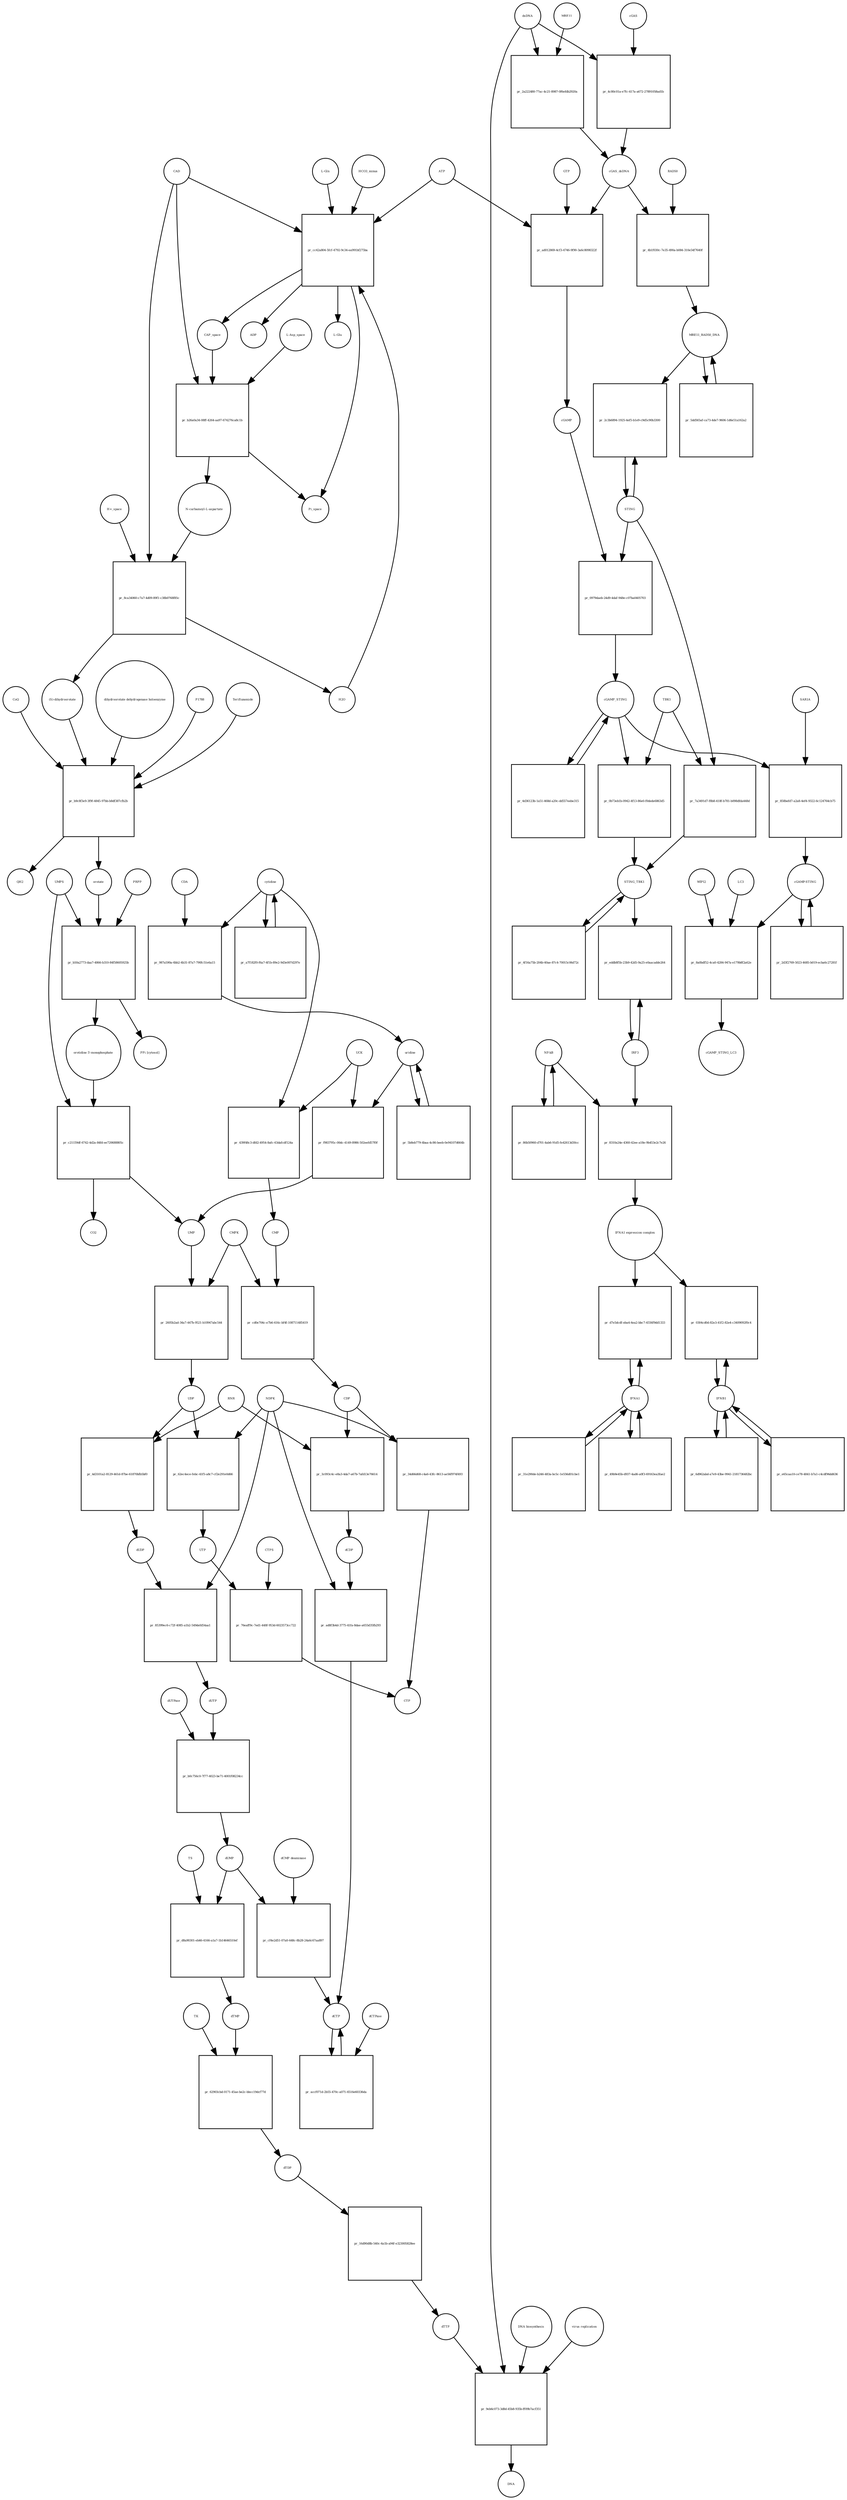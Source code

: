 strict digraph  {
"L-Gln" [annotation="", bipartite=0, cls="simple chemical", fontsize=4, label="L-Gln", shape=circle];
"pr_cc42a804-5fcf-4792-9c34-ea991bf275ba" [annotation="", bipartite=1, cls=process, fontsize=4, label="pr_cc42a804-5fcf-4792-9c34-ea991bf275ba", shape=square];
CAP_space [annotation="", bipartite=0, cls="simple chemical", fontsize=4, label=CAP_space, shape=circle];
CAD [annotation="", bipartite=0, cls=macromolecule, fontsize=4, label=CAD, shape=circle];
HCO3_minus [annotation="", bipartite=0, cls="simple chemical", fontsize=4, label=HCO3_minus, shape=circle];
H2O [annotation="", bipartite=0, cls="simple chemical", fontsize=4, label=H2O, shape=circle];
ATP [annotation="", bipartite=0, cls="simple chemical", fontsize=4, label=ATP, shape=circle];
"L-Glu" [annotation="", bipartite=0, cls="simple chemical", fontsize=4, label="L-Glu", shape=circle];
ADP [annotation="", bipartite=0, cls="simple chemical", fontsize=4, label=ADP, shape=circle];
Pi_space [annotation="", bipartite=0, cls="simple chemical", fontsize=4, label=Pi_space, shape=circle];
cytidine [annotation="", bipartite=0, cls="simple chemical", fontsize=4, label=cytidine, shape=circle];
"pr_987a590a-6bb2-4b31-87a7-790fc51e6a15" [annotation="", bipartite=1, cls=process, fontsize=4, label="pr_987a590a-6bb2-4b31-87a7-790fc51e6a15", shape=square];
uridine [annotation="", bipartite=0, cls="simple chemical", fontsize=4, label=uridine, shape=circle];
CDA [annotation="", bipartite=0, cls=macromolecule, fontsize=4, label=CDA, shape=circle];
"pr_f983795c-00dc-4149-8986-502eefd57f0f" [annotation="", bipartite=1, cls=process, fontsize=4, label="pr_f983795c-00dc-4149-8986-502eefd57f0f", shape=square];
UMP [annotation="", bipartite=0, cls="simple chemical", fontsize=4, label=UMP, shape=circle];
UCK [annotation="", bipartite=0, cls=macromolecule, fontsize=4, label=UCK, shape=circle];
"pr_439f48c3-dfd2-4954-8afc-63dafcdf124a" [annotation="", bipartite=1, cls=process, fontsize=4, label="pr_439f48c3-dfd2-4954-8afc-63dafcdf124a", shape=square];
CMP [annotation="", bipartite=0, cls="simple chemical", fontsize=4, label=CMP, shape=circle];
"pr_5b8eb779-4baa-4c86-beeb-0e94107d664b" [annotation="", bipartite=1, cls=process, fontsize=4, label="pr_5b8eb779-4baa-4c86-beeb-0e94107d664b", shape=square];
"pr_a7f182f0-f6a7-4f1b-89e2-9d3e007d297e" [annotation="", bipartite=1, cls=process, fontsize=4, label="pr_a7f182f0-f6a7-4f1b-89e2-9d3e007d297e", shape=square];
"pr_2605b2ad-34a7-447b-9521-b10947abc544" [annotation="", bipartite=1, cls=process, fontsize=4, label="pr_2605b2ad-34a7-447b-9521-b10947abc544", shape=square];
UDP [annotation="", bipartite=0, cls="simple chemical", fontsize=4, label=UDP, shape=circle];
CMPK [annotation="", bipartite=0, cls=macromolecule, fontsize=4, label=CMPK, shape=circle];
"pr_cd0e704c-e7b6-416c-bf4f-108711485419" [annotation="", bipartite=1, cls=process, fontsize=4, label="pr_cd0e704c-e7b6-416c-bf4f-108711485419", shape=square];
CDP [annotation="", bipartite=0, cls="simple chemical", fontsize=4, label=CDP, shape=circle];
"pr_62ec4ece-febc-41f5-a8c7-cf2e291e0d66" [annotation="", bipartite=1, cls=process, fontsize=4, label="pr_62ec4ece-febc-41f5-a8c7-cf2e291e0d66", shape=square];
UTP [annotation="", bipartite=0, cls="simple chemical", fontsize=4, label=UTP, shape=circle];
NDPK [annotation="", bipartite=0, cls=macromolecule, fontsize=4, label=NDPK, shape=circle];
"pr_34d66d68-c4a6-43fc-8613-ae56f974f493" [annotation="", bipartite=1, cls=process, fontsize=4, label="pr_34d66d68-c4a6-43fc-8613-ae56f974f493", shape=square];
CTP [annotation="", bipartite=0, cls="simple chemical", fontsize=4, label=CTP, shape=circle];
"pr_76eaff9c-7ed1-448f-953d-6023573cc722" [annotation="", bipartite=1, cls=process, fontsize=4, label="pr_76eaff9c-7ed1-448f-953d-6023573cc722", shape=square];
CTPS [annotation="", bipartite=0, cls=macromolecule, fontsize=4, label=CTPS, shape=circle];
"pr_4d3101a2-8129-461d-87be-61870bfb5bf0" [annotation="", bipartite=1, cls=process, fontsize=4, label="pr_4d3101a2-8129-461d-87be-61870bfb5bf0", shape=square];
dUDP [annotation="", bipartite=0, cls="simple chemical", fontsize=4, label=dUDP, shape=circle];
RNR [annotation="", bipartite=0, cls=macromolecule, fontsize=4, label=RNR, shape=circle];
"pr_85399ec6-c72f-4085-a1b2-549defd54aa1" [annotation="", bipartite=1, cls=process, fontsize=4, label="pr_85399ec6-c72f-4085-a1b2-549defd54aa1", shape=square];
dUTP [annotation="", bipartite=0, cls="simple chemical", fontsize=4, label=dUTP, shape=circle];
dCDP [annotation="", bipartite=0, cls="simple chemical", fontsize=4, label=dCDP, shape=circle];
"pr_ad8f3b4d-3775-41fa-8dae-a655d35fb293" [annotation="", bipartite=1, cls=process, fontsize=4, label="pr_ad8f3b4d-3775-41fa-8dae-a655d35fb293", shape=square];
dCTP [annotation="", bipartite=0, cls="simple chemical", fontsize=4, label=dCTP, shape=circle];
"pr_3c093c4c-e8a3-4da7-a67b-7afd13e76614" [annotation="", bipartite=1, cls=process, fontsize=4, label="pr_3c093c4c-e8a3-4da7-a67b-7afd13e76614", shape=square];
"pr_b0c756c0-7f77-4023-be71-4001f08234cc" [annotation="", bipartite=1, cls=process, fontsize=4, label="pr_b0c756c0-7f77-4023-be71-4001f08234cc", shape=square];
dUMP [annotation="", bipartite=0, cls="simple chemical", fontsize=4, label=dUMP, shape=circle];
dUTPase [annotation="", bipartite=0, cls=macromolecule, fontsize=4, label=dUTPase, shape=circle];
"pr_accf071d-2b55-470c-a071-6516e60336da" [annotation="", bipartite=1, cls=process, fontsize=4, label="pr_accf071d-2b55-470c-a071-6516e60336da", shape=square];
dCTPase [annotation="", bipartite=0, cls=macromolecule, fontsize=4, label=dCTPase, shape=circle];
"pr_cf4e2d51-07a0-448c-8b28-24a6c67aa897" [annotation="", bipartite=1, cls=process, fontsize=4, label="pr_cf4e2d51-07a0-448c-8b28-24a6c67aa897", shape=square];
"dCMP deaminase" [annotation="", bipartite=0, cls=macromolecule, fontsize=4, label="dCMP deaminase", shape=circle];
"pr_d8a90301-eb46-4166-a1a7-1b14646510ef" [annotation="", bipartite=1, cls=process, fontsize=4, label="pr_d8a90301-eb46-4166-a1a7-1b14646510ef", shape=square];
dTMP [annotation="", bipartite=0, cls="simple chemical", fontsize=4, label=dTMP, shape=circle];
TS [annotation="", bipartite=0, cls=macromolecule, fontsize=4, label=TS, shape=circle];
"pr_62903cbd-0171-45ae-be2c-bbcc19dcf77d" [annotation="", bipartite=1, cls=process, fontsize=4, label="pr_62903cbd-0171-45ae-be2c-bbcc19dcf77d", shape=square];
dTDP [annotation="", bipartite=0, cls="simple chemical", fontsize=4, label=dTDP, shape=circle];
TK [annotation="", bipartite=0, cls=macromolecule, fontsize=4, label=TK, shape=circle];
"pr_16d90d8b-540c-4a1b-a94f-e323005828ee" [annotation="", bipartite=1, cls=process, fontsize=4, label="pr_16d90d8b-540c-4a1b-a94f-e323005828ee", shape=square];
dTTP [annotation="", bipartite=0, cls="simple chemical", fontsize=4, label=dTTP, shape=circle];
dsDNA [annotation="", bipartite=0, cls="simple chemical", fontsize=4, label=dsDNA, shape=circle];
"pr_4c80c01a-e7fc-417a-a672-27891058ad1b" [annotation="", bipartite=1, cls=process, fontsize=4, label="pr_4c80c01a-e7fc-417a-a672-27891058ad1b", shape=square];
cGAS [annotation="", bipartite=0, cls=macromolecule, fontsize=4, label=cGAS, shape=circle];
cGAS_dsDNA [annotation="", bipartite=0, cls=complex, fontsize=4, label=cGAS_dsDNA, shape=circle];
"pr_ad012869-4cf3-4746-9f90-3a6c8098322f" [annotation="", bipartite=1, cls=process, fontsize=4, label="pr_ad012869-4cf3-4746-9f90-3a6c8098322f", shape=square];
GTP [annotation="", bipartite=0, cls="simple chemical", fontsize=4, label=GTP, shape=circle];
cGAMP [annotation="", bipartite=0, cls="simple chemical", fontsize=4, label=cGAMP, shape=circle];
"pr_0979daeb-24d9-4daf-948e-c07ba0405703" [annotation="", bipartite=1, cls=process, fontsize=4, label="pr_0979daeb-24d9-4daf-948e-c07ba0405703", shape=square];
STING [annotation="", bipartite=0, cls="macromolecule multimer", fontsize=4, label=STING, shape=circle];
cGAMP_STING [annotation="", bipartite=0, cls=complex, fontsize=4, label=cGAMP_STING, shape=circle];
TBK1 [annotation="", bipartite=0, cls=macromolecule, fontsize=4, label=TBK1, shape=circle];
"pr_0b73eb1b-0942-4f13-86e0-f0dede6863d5" [annotation="", bipartite=1, cls=process, fontsize=4, label="pr_0b73eb1b-0942-4f13-86e0-f0dede6863d5", shape=square];
STING_TBK1 [annotation="", bipartite=0, cls=complex, fontsize=4, label=STING_TBK1, shape=circle];
"pr_4d36123b-1a51-468d-a20c-dd557eebe315" [annotation="", bipartite=1, cls=process, fontsize=4, label="pr_4d36123b-1a51-468d-a20c-dd557eebe315", shape=square];
"pr_4f16a75b-204b-40ae-87c4-70015c06d72c" [annotation="", bipartite=1, cls=process, fontsize=4, label="pr_4f16a75b-204b-40ae-87c4-70015c06d72c", shape=square];
"NF-kB" [annotation="", bipartite=0, cls=complex, fontsize=4, label="NF-kB", shape=circle];
"pr_86b50960-d701-4ab6-91d5-fe42613d30cc" [annotation="", bipartite=1, cls=process, fontsize=4, label="pr_86b50960-d701-4ab6-91d5-fe42613d30cc", shape=square];
IFNA1 [annotation="", bipartite=0, cls="nucleic acid feature", fontsize=4, label=IFNA1, shape=circle];
"pr_49b9e45b-d937-4ad6-a0f3-69163ea3fae2" [annotation="", bipartite=1, cls=process, fontsize=4, label="pr_49b9e45b-d937-4ad6-a0f3-69163ea3fae2", shape=square];
IFNB1 [annotation="", bipartite=0, cls="nucleic acid feature", fontsize=4, label=IFNB1, shape=circle];
"pr_e65caa10-ce78-4841-b7a1-c4cdf96dd636" [annotation="", bipartite=1, cls=process, fontsize=4, label="pr_e65caa10-ce78-4841-b7a1-c4cdf96dd636", shape=square];
"pr_31e290de-b246-483a-bc5c-1e556d01cbe1" [annotation="", bipartite=1, cls=process, fontsize=4, label="pr_31e290de-b246-483a-bc5c-1e556d01cbe1", shape=square];
"pr_6d962abd-a7e9-43be-9941-2181736482bc" [annotation="", bipartite=1, cls=process, fontsize=4, label="pr_6d962abd-a7e9-43be-9941-2181736482bc", shape=square];
"pr_0304cd0d-82e3-41f2-82e4-c3409092f0c4" [annotation="", bipartite=1, cls=process, fontsize=4, label="pr_0304cd0d-82e3-41f2-82e4-c3409092f0c4", shape=square];
"IFNA1 expression complex" [annotation="", bipartite=0, cls=complex, fontsize=4, label="IFNA1 expression complex", shape=circle];
"cGAMP-STING" [annotation="", bipartite=0, cls=complex, fontsize=4, label="cGAMP-STING", shape=circle];
"pr_2d3f2769-5023-4685-b019-ecba6c27281f" [annotation="", bipartite=1, cls=process, fontsize=4, label="pr_2d3f2769-5023-4685-b019-ecba6c27281f", shape=square];
"pr_2a222480-77ac-4c21-8987-0f6efdb2920a" [annotation="", bipartite=1, cls=process, fontsize=4, label="pr_2a222480-77ac-4c21-8987-0f6efdb2920a", shape=square];
MRE11 [annotation="", bipartite=0, cls="macromolecule multimer", fontsize=4, label=MRE11, shape=circle];
RAD50 [annotation="", bipartite=0, cls="macromolecule multimer", fontsize=4, label=RAD50, shape=circle];
"pr_4b1f030c-7e35-490a-b084-310e54f7640f" [annotation="", bipartite=1, cls=process, fontsize=4, label="pr_4b1f030c-7e35-490a-b084-310e54f7640f", shape=square];
MRE11_RAD50_DNA [annotation="", bipartite=0, cls=complex, fontsize=4, label=MRE11_RAD50_DNA, shape=circle];
IRF3 [annotation="", bipartite=0, cls="macromolecule multimer", fontsize=4, label=IRF3, shape=circle];
"pr_eddb8f5b-23b9-42d5-9a25-e0aacadde264" [annotation="", bipartite=1, cls=process, fontsize=4, label="pr_eddb8f5b-23b9-42d5-9a25-e0aacadde264", shape=square];
"pr_858befd7-a2a8-4ef4-9322-6c124764cb75" [annotation="", bipartite=1, cls=process, fontsize=4, label="pr_858befd7-a2a8-4ef4-9322-6c124764cb75", shape=square];
SAR1A [annotation="", bipartite=0, cls=macromolecule, fontsize=4, label=SAR1A, shape=circle];
"pr_8a0bdf52-4ca0-4284-947a-e179b8f2a62e" [annotation="", bipartite=1, cls=process, fontsize=4, label="pr_8a0bdf52-4ca0-4284-947a-e179b8f2a62e", shape=square];
LC3 [annotation="", bipartite=0, cls=macromolecule, fontsize=4, label=LC3, shape=circle];
cGAMP_STING_LC3 [annotation="", bipartite=0, cls=complex, fontsize=4, label=cGAMP_STING_LC3, shape=circle];
WIPI2 [annotation="", bipartite=0, cls=macromolecule, fontsize=4, label=WIPI2, shape=circle];
"pr_2c3b6894-1925-4ef5-b1e9-c9d5c90b3300" [annotation="", bipartite=1, cls=process, fontsize=4, label="pr_2c3b6894-1925-4ef5-b1e9-c9d5c90b3300", shape=square];
"pr_7a3491d7-f8b8-418f-b781-b098dfda448d" [annotation="", bipartite=1, cls=process, fontsize=4, label="pr_7a3491d7-f8b8-418f-b781-b098dfda448d", shape=square];
"pr_5dd565af-ca73-4de7-9606-1d6e51a162a2" [annotation="", bipartite=1, cls=process, fontsize=4, label="pr_5dd565af-ca73-4de7-9606-1d6e51a162a2", shape=square];
"pr_b26a0a34-08ff-4264-aa97-674276ca8c1b" [annotation="", bipartite=1, cls=process, fontsize=4, label="pr_b26a0a34-08ff-4264-aa97-674276ca8c1b", shape=square];
"N-carbamoyl-L-aspartate" [annotation="", bipartite=0, cls="simple chemical", fontsize=4, label="N-carbamoyl-L-aspartate", shape=circle];
"L-Asp_space" [annotation="", bipartite=0, cls="simple chemical", fontsize=4, label="L-Asp_space", shape=circle];
"pr_8ca34060-c7a7-4d09-89f1-c38b0768f85c" [annotation="", bipartite=1, cls=process, fontsize=4, label="pr_8ca34060-c7a7-4d09-89f1-c38b0768f85c", shape=square];
"(S)-dihydroorotate" [annotation="", bipartite=0, cls="simple chemical", fontsize=4, label="(S)-dihydroorotate", shape=circle];
"H+_space" [annotation="", bipartite=0, cls="simple chemical", fontsize=4, label="H+_space", shape=circle];
"pr_b9c8f3e9-3f9f-4845-97bb-b8df387cfb2b" [annotation="", bipartite=1, cls=process, fontsize=4, label="pr_b9c8f3e9-3f9f-4845-97bb-b8df387cfb2b", shape=square];
orotate [annotation="", bipartite=0, cls="simple chemical", fontsize=4, label=orotate, shape=circle];
"dihydroorotate dehydrogenase holoenzyme" [annotation="", bipartite=0, cls="simple chemical", fontsize=4, label="dihydroorotate dehydrogenase holoenzyme", shape=circle];
P1788 [annotation="", bipartite=0, cls="simple chemical", fontsize=4, label=P1788, shape=circle];
Teriflunomide [annotation="", bipartite=0, cls="simple chemical", fontsize=4, label=Teriflunomide, shape=circle];
CoQ [annotation="", bipartite=0, cls="simple chemical", fontsize=4, label=CoQ, shape=circle];
QH2 [annotation="", bipartite=0, cls="simple chemical", fontsize=4, label=QH2, shape=circle];
"pr_b50a2773-daa7-4866-b310-84f58605925b" [annotation="", bipartite=1, cls=process, fontsize=4, label="pr_b50a2773-daa7-4866-b310-84f58605925b", shape=square];
"orotidine 5'-monophosphate" [annotation="", bipartite=0, cls="simple chemical", fontsize=4, label="orotidine 5'-monophosphate", shape=circle];
UMPS [annotation="", bipartite=0, cls="macromolecule multimer", fontsize=4, label=UMPS, shape=circle];
PRPP [annotation="", bipartite=0, cls="simple chemical", fontsize=4, label=PRPP, shape=circle];
"PPi [cytosol]" [annotation="", bipartite=0, cls="simple chemical", fontsize=4, label="PPi [cytosol]", shape=circle];
"pr_c21159df-6742-4d2a-84fd-ee720688805c" [annotation="", bipartite=1, cls=process, fontsize=4, label="pr_c21159df-6742-4d2a-84fd-ee720688805c", shape=square];
CO2 [annotation="", bipartite=0, cls="simple chemical", fontsize=4, label=CO2, shape=circle];
"pr_9eb6c073-3d8d-45b8-935b-ff09b7acf351" [annotation="", bipartite=1, cls=process, fontsize=4, label="pr_9eb6c073-3d8d-45b8-935b-ff09b7acf351", shape=square];
DNA [annotation="", bipartite=0, cls="nucleic acid feature", fontsize=4, label=DNA, shape=circle];
"DNA biosynthesis" [annotation="urn_miriam_obo.go_GO%3A0071897", bipartite=0, cls=phenotype, fontsize=4, label="DNA biosynthesis", shape=circle];
"virus replication" [annotation="", bipartite=0, cls=phenotype, fontsize=4, label="virus replication", shape=circle];
"pr_d7e5dcdf-eba4-4ea2-bbc7-4556f9dd1333" [annotation="", bipartite=1, cls=process, fontsize=4, label="pr_d7e5dcdf-eba4-4ea2-bbc7-4556f9dd1333", shape=square];
"pr_8310a24e-4360-42ee-a18e-9b453e2c7e26" [annotation="", bipartite=1, cls=process, fontsize=4, label="pr_8310a24e-4360-42ee-a18e-9b453e2c7e26", shape=square];
"L-Gln" -> "pr_cc42a804-5fcf-4792-9c34-ea991bf275ba"  [annotation="", interaction_type=consumption];
"pr_cc42a804-5fcf-4792-9c34-ea991bf275ba" -> CAP_space  [annotation="", interaction_type=production];
"pr_cc42a804-5fcf-4792-9c34-ea991bf275ba" -> "L-Glu"  [annotation="", interaction_type=production];
"pr_cc42a804-5fcf-4792-9c34-ea991bf275ba" -> ADP  [annotation="", interaction_type=production];
"pr_cc42a804-5fcf-4792-9c34-ea991bf275ba" -> Pi_space  [annotation="", interaction_type=production];
CAP_space -> "pr_b26a0a34-08ff-4264-aa97-674276ca8c1b"  [annotation="", interaction_type=consumption];
CAD -> "pr_cc42a804-5fcf-4792-9c34-ea991bf275ba"  [annotation=urn_miriam_reactome_REACT_1698, interaction_type=catalysis];
CAD -> "pr_b26a0a34-08ff-4264-aa97-674276ca8c1b"  [annotation=urn_miriam_reactome_REACT_1698, interaction_type=catalysis];
CAD -> "pr_8ca34060-c7a7-4d09-89f1-c38b0768f85c"  [annotation=urn_miriam_reactome_REACT_1698, interaction_type=catalysis];
HCO3_minus -> "pr_cc42a804-5fcf-4792-9c34-ea991bf275ba"  [annotation="", interaction_type=consumption];
H2O -> "pr_cc42a804-5fcf-4792-9c34-ea991bf275ba"  [annotation="", interaction_type=consumption];
ATP -> "pr_cc42a804-5fcf-4792-9c34-ea991bf275ba"  [annotation="", interaction_type=consumption];
ATP -> "pr_ad012869-4cf3-4746-9f90-3a6c8098322f"  [annotation="", interaction_type=consumption];
cytidine -> "pr_987a590a-6bb2-4b31-87a7-790fc51e6a15"  [annotation="", interaction_type=consumption];
cytidine -> "pr_439f48c3-dfd2-4954-8afc-63dafcdf124a"  [annotation="", interaction_type=consumption];
cytidine -> "pr_a7f182f0-f6a7-4f1b-89e2-9d3e007d297e"  [annotation="", interaction_type=consumption];
"pr_987a590a-6bb2-4b31-87a7-790fc51e6a15" -> uridine  [annotation="", interaction_type=production];
uridine -> "pr_f983795c-00dc-4149-8986-502eefd57f0f"  [annotation="", interaction_type=consumption];
uridine -> "pr_5b8eb779-4baa-4c86-beeb-0e94107d664b"  [annotation="", interaction_type=consumption];
CDA -> "pr_987a590a-6bb2-4b31-87a7-790fc51e6a15"  [annotation="", interaction_type=catalysis];
"pr_f983795c-00dc-4149-8986-502eefd57f0f" -> UMP  [annotation="", interaction_type=production];
UMP -> "pr_2605b2ad-34a7-447b-9521-b10947abc544"  [annotation="", interaction_type=consumption];
UCK -> "pr_f983795c-00dc-4149-8986-502eefd57f0f"  [annotation="", interaction_type=catalysis];
UCK -> "pr_439f48c3-dfd2-4954-8afc-63dafcdf124a"  [annotation="", interaction_type=catalysis];
"pr_439f48c3-dfd2-4954-8afc-63dafcdf124a" -> CMP  [annotation="", interaction_type=production];
CMP -> "pr_cd0e704c-e7b6-416c-bf4f-108711485419"  [annotation="", interaction_type=consumption];
"pr_5b8eb779-4baa-4c86-beeb-0e94107d664b" -> uridine  [annotation="", interaction_type=production];
"pr_a7f182f0-f6a7-4f1b-89e2-9d3e007d297e" -> cytidine  [annotation="", interaction_type=production];
"pr_2605b2ad-34a7-447b-9521-b10947abc544" -> UDP  [annotation="", interaction_type=production];
UDP -> "pr_62ec4ece-febc-41f5-a8c7-cf2e291e0d66"  [annotation="", interaction_type=consumption];
UDP -> "pr_4d3101a2-8129-461d-87be-61870bfb5bf0"  [annotation="", interaction_type=consumption];
CMPK -> "pr_2605b2ad-34a7-447b-9521-b10947abc544"  [annotation="", interaction_type=catalysis];
CMPK -> "pr_cd0e704c-e7b6-416c-bf4f-108711485419"  [annotation="", interaction_type=catalysis];
"pr_cd0e704c-e7b6-416c-bf4f-108711485419" -> CDP  [annotation="", interaction_type=production];
CDP -> "pr_34d66d68-c4a6-43fc-8613-ae56f974f493"  [annotation="", interaction_type=consumption];
CDP -> "pr_3c093c4c-e8a3-4da7-a67b-7afd13e76614"  [annotation="", interaction_type=consumption];
"pr_62ec4ece-febc-41f5-a8c7-cf2e291e0d66" -> UTP  [annotation="", interaction_type=production];
UTP -> "pr_76eaff9c-7ed1-448f-953d-6023573cc722"  [annotation="", interaction_type=consumption];
NDPK -> "pr_62ec4ece-febc-41f5-a8c7-cf2e291e0d66"  [annotation="", interaction_type=catalysis];
NDPK -> "pr_34d66d68-c4a6-43fc-8613-ae56f974f493"  [annotation="", interaction_type=catalysis];
NDPK -> "pr_85399ec6-c72f-4085-a1b2-549defd54aa1"  [annotation="", interaction_type=catalysis];
NDPK -> "pr_ad8f3b4d-3775-41fa-8dae-a655d35fb293"  [annotation="", interaction_type=catalysis];
"pr_34d66d68-c4a6-43fc-8613-ae56f974f493" -> CTP  [annotation="", interaction_type=production];
"pr_76eaff9c-7ed1-448f-953d-6023573cc722" -> CTP  [annotation="", interaction_type=production];
CTPS -> "pr_76eaff9c-7ed1-448f-953d-6023573cc722"  [annotation="", interaction_type=catalysis];
"pr_4d3101a2-8129-461d-87be-61870bfb5bf0" -> dUDP  [annotation="", interaction_type=production];
dUDP -> "pr_85399ec6-c72f-4085-a1b2-549defd54aa1"  [annotation="", interaction_type=consumption];
RNR -> "pr_4d3101a2-8129-461d-87be-61870bfb5bf0"  [annotation="", interaction_type=catalysis];
RNR -> "pr_3c093c4c-e8a3-4da7-a67b-7afd13e76614"  [annotation="", interaction_type=catalysis];
"pr_85399ec6-c72f-4085-a1b2-549defd54aa1" -> dUTP  [annotation="", interaction_type=production];
dUTP -> "pr_b0c756c0-7f77-4023-be71-4001f08234cc"  [annotation="", interaction_type=consumption];
dCDP -> "pr_ad8f3b4d-3775-41fa-8dae-a655d35fb293"  [annotation="", interaction_type=consumption];
"pr_ad8f3b4d-3775-41fa-8dae-a655d35fb293" -> dCTP  [annotation="", interaction_type=production];
dCTP -> "pr_accf071d-2b55-470c-a071-6516e60336da"  [annotation="", interaction_type=consumption];
"pr_3c093c4c-e8a3-4da7-a67b-7afd13e76614" -> dCDP  [annotation="", interaction_type=production];
"pr_b0c756c0-7f77-4023-be71-4001f08234cc" -> dUMP  [annotation="", interaction_type=production];
dUMP -> "pr_cf4e2d51-07a0-448c-8b28-24a6c67aa897"  [annotation="", interaction_type=consumption];
dUMP -> "pr_d8a90301-eb46-4166-a1a7-1b14646510ef"  [annotation="", interaction_type=consumption];
dUTPase -> "pr_b0c756c0-7f77-4023-be71-4001f08234cc"  [annotation="", interaction_type=catalysis];
"pr_accf071d-2b55-470c-a071-6516e60336da" -> dCTP  [annotation="", interaction_type=production];
dCTPase -> "pr_accf071d-2b55-470c-a071-6516e60336da"  [annotation="", interaction_type=catalysis];
"pr_cf4e2d51-07a0-448c-8b28-24a6c67aa897" -> dCTP  [annotation="", interaction_type=production];
"dCMP deaminase" -> "pr_cf4e2d51-07a0-448c-8b28-24a6c67aa897"  [annotation="", interaction_type=catalysis];
"pr_d8a90301-eb46-4166-a1a7-1b14646510ef" -> dTMP  [annotation="", interaction_type=production];
dTMP -> "pr_62903cbd-0171-45ae-be2c-bbcc19dcf77d"  [annotation="", interaction_type=consumption];
TS -> "pr_d8a90301-eb46-4166-a1a7-1b14646510ef"  [annotation="", interaction_type=catalysis];
"pr_62903cbd-0171-45ae-be2c-bbcc19dcf77d" -> dTDP  [annotation="", interaction_type=production];
dTDP -> "pr_16d90d8b-540c-4a1b-a94f-e323005828ee"  [annotation="", interaction_type=consumption];
TK -> "pr_62903cbd-0171-45ae-be2c-bbcc19dcf77d"  [annotation="", interaction_type=catalysis];
"pr_16d90d8b-540c-4a1b-a94f-e323005828ee" -> dTTP  [annotation="", interaction_type=production];
dTTP -> "pr_9eb6c073-3d8d-45b8-935b-ff09b7acf351"  [annotation="", interaction_type=consumption];
dsDNA -> "pr_4c80c01a-e7fc-417a-a672-27891058ad1b"  [annotation="", interaction_type=consumption];
dsDNA -> "pr_2a222480-77ac-4c21-8987-0f6efdb2920a"  [annotation="", interaction_type=consumption];
dsDNA -> "pr_9eb6c073-3d8d-45b8-935b-ff09b7acf351"  [annotation="", interaction_type=consumption];
"pr_4c80c01a-e7fc-417a-a672-27891058ad1b" -> cGAS_dsDNA  [annotation="", interaction_type=production];
cGAS -> "pr_4c80c01a-e7fc-417a-a672-27891058ad1b"  [annotation="", interaction_type=consumption];
cGAS_dsDNA -> "pr_ad012869-4cf3-4746-9f90-3a6c8098322f"  [annotation="", interaction_type=catalysis];
cGAS_dsDNA -> "pr_4b1f030c-7e35-490a-b084-310e54f7640f"  [annotation="", interaction_type=consumption];
"pr_ad012869-4cf3-4746-9f90-3a6c8098322f" -> cGAMP  [annotation="", interaction_type=production];
GTP -> "pr_ad012869-4cf3-4746-9f90-3a6c8098322f"  [annotation="", interaction_type=consumption];
cGAMP -> "pr_0979daeb-24d9-4daf-948e-c07ba0405703"  [annotation="", interaction_type=consumption];
"pr_0979daeb-24d9-4daf-948e-c07ba0405703" -> cGAMP_STING  [annotation="", interaction_type=production];
STING -> "pr_0979daeb-24d9-4daf-948e-c07ba0405703"  [annotation="", interaction_type=consumption];
STING -> "pr_2c3b6894-1925-4ef5-b1e9-c9d5c90b3300"  [annotation="", interaction_type=consumption];
STING -> "pr_7a3491d7-f8b8-418f-b781-b098dfda448d"  [annotation="", interaction_type=consumption];
cGAMP_STING -> "pr_0b73eb1b-0942-4f13-86e0-f0dede6863d5"  [annotation="", interaction_type=consumption];
cGAMP_STING -> "pr_4d36123b-1a51-468d-a20c-dd557eebe315"  [annotation="", interaction_type=consumption];
cGAMP_STING -> "pr_858befd7-a2a8-4ef4-9322-6c124764cb75"  [annotation="", interaction_type=consumption];
TBK1 -> "pr_0b73eb1b-0942-4f13-86e0-f0dede6863d5"  [annotation="", interaction_type=consumption];
TBK1 -> "pr_7a3491d7-f8b8-418f-b781-b098dfda448d"  [annotation="", interaction_type=consumption];
"pr_0b73eb1b-0942-4f13-86e0-f0dede6863d5" -> STING_TBK1  [annotation="", interaction_type=production];
STING_TBK1 -> "pr_4f16a75b-204b-40ae-87c4-70015c06d72c"  [annotation="", interaction_type=consumption];
STING_TBK1 -> "pr_eddb8f5b-23b9-42d5-9a25-e0aacadde264"  [annotation="", interaction_type=catalysis];
"pr_4d36123b-1a51-468d-a20c-dd557eebe315" -> cGAMP_STING  [annotation="", interaction_type=production];
"pr_4f16a75b-204b-40ae-87c4-70015c06d72c" -> STING_TBK1  [annotation="", interaction_type=production];
"NF-kB" -> "pr_86b50960-d701-4ab6-91d5-fe42613d30cc"  [annotation="", interaction_type=consumption];
"NF-kB" -> "pr_8310a24e-4360-42ee-a18e-9b453e2c7e26"  [annotation="", interaction_type=consumption];
"pr_86b50960-d701-4ab6-91d5-fe42613d30cc" -> "NF-kB"  [annotation="", interaction_type=production];
IFNA1 -> "pr_49b9e45b-d937-4ad6-a0f3-69163ea3fae2"  [annotation="", interaction_type=consumption];
IFNA1 -> "pr_31e290de-b246-483a-bc5c-1e556d01cbe1"  [annotation="", interaction_type=consumption];
IFNA1 -> "pr_d7e5dcdf-eba4-4ea2-bbc7-4556f9dd1333"  [annotation="", interaction_type=consumption];
"pr_49b9e45b-d937-4ad6-a0f3-69163ea3fae2" -> IFNA1  [annotation="", interaction_type=production];
IFNB1 -> "pr_e65caa10-ce78-4841-b7a1-c4cdf96dd636"  [annotation="", interaction_type=consumption];
IFNB1 -> "pr_6d962abd-a7e9-43be-9941-2181736482bc"  [annotation="", interaction_type=consumption];
IFNB1 -> "pr_0304cd0d-82e3-41f2-82e4-c3409092f0c4"  [annotation="", interaction_type=consumption];
"pr_e65caa10-ce78-4841-b7a1-c4cdf96dd636" -> IFNB1  [annotation="", interaction_type=production];
"pr_31e290de-b246-483a-bc5c-1e556d01cbe1" -> IFNA1  [annotation="", interaction_type=production];
"pr_6d962abd-a7e9-43be-9941-2181736482bc" -> IFNB1  [annotation="", interaction_type=production];
"pr_0304cd0d-82e3-41f2-82e4-c3409092f0c4" -> IFNB1  [annotation="", interaction_type=production];
"IFNA1 expression complex" -> "pr_0304cd0d-82e3-41f2-82e4-c3409092f0c4"  [annotation="", interaction_type=stimulation];
"IFNA1 expression complex" -> "pr_d7e5dcdf-eba4-4ea2-bbc7-4556f9dd1333"  [annotation="", interaction_type=stimulation];
"cGAMP-STING" -> "pr_2d3f2769-5023-4685-b019-ecba6c27281f"  [annotation="", interaction_type=consumption];
"cGAMP-STING" -> "pr_8a0bdf52-4ca0-4284-947a-e179b8f2a62e"  [annotation="", interaction_type=consumption];
"pr_2d3f2769-5023-4685-b019-ecba6c27281f" -> "cGAMP-STING"  [annotation="", interaction_type=production];
"pr_2a222480-77ac-4c21-8987-0f6efdb2920a" -> cGAS_dsDNA  [annotation="", interaction_type=production];
MRE11 -> "pr_2a222480-77ac-4c21-8987-0f6efdb2920a"  [annotation="", interaction_type=consumption];
RAD50 -> "pr_4b1f030c-7e35-490a-b084-310e54f7640f"  [annotation="", interaction_type=consumption];
"pr_4b1f030c-7e35-490a-b084-310e54f7640f" -> MRE11_RAD50_DNA  [annotation="", interaction_type=production];
MRE11_RAD50_DNA -> "pr_2c3b6894-1925-4ef5-b1e9-c9d5c90b3300"  [annotation="", interaction_type=catalysis];
MRE11_RAD50_DNA -> "pr_5dd565af-ca73-4de7-9606-1d6e51a162a2"  [annotation="", interaction_type=consumption];
IRF3 -> "pr_eddb8f5b-23b9-42d5-9a25-e0aacadde264"  [annotation="", interaction_type=consumption];
IRF3 -> "pr_8310a24e-4360-42ee-a18e-9b453e2c7e26"  [annotation="", interaction_type=consumption];
"pr_eddb8f5b-23b9-42d5-9a25-e0aacadde264" -> IRF3  [annotation="", interaction_type=production];
"pr_858befd7-a2a8-4ef4-9322-6c124764cb75" -> "cGAMP-STING"  [annotation="", interaction_type=production];
SAR1A -> "pr_858befd7-a2a8-4ef4-9322-6c124764cb75"  [annotation="", interaction_type=catalysis];
"pr_8a0bdf52-4ca0-4284-947a-e179b8f2a62e" -> cGAMP_STING_LC3  [annotation="", interaction_type=production];
LC3 -> "pr_8a0bdf52-4ca0-4284-947a-e179b8f2a62e"  [annotation="", interaction_type=consumption];
WIPI2 -> "pr_8a0bdf52-4ca0-4284-947a-e179b8f2a62e"  [annotation="", interaction_type=catalysis];
"pr_2c3b6894-1925-4ef5-b1e9-c9d5c90b3300" -> STING  [annotation="", interaction_type=production];
"pr_7a3491d7-f8b8-418f-b781-b098dfda448d" -> STING_TBK1  [annotation="", interaction_type=production];
"pr_5dd565af-ca73-4de7-9606-1d6e51a162a2" -> MRE11_RAD50_DNA  [annotation="", interaction_type=production];
"pr_b26a0a34-08ff-4264-aa97-674276ca8c1b" -> "N-carbamoyl-L-aspartate"  [annotation="", interaction_type=production];
"pr_b26a0a34-08ff-4264-aa97-674276ca8c1b" -> Pi_space  [annotation="", interaction_type=production];
"N-carbamoyl-L-aspartate" -> "pr_8ca34060-c7a7-4d09-89f1-c38b0768f85c"  [annotation="", interaction_type=consumption];
"L-Asp_space" -> "pr_b26a0a34-08ff-4264-aa97-674276ca8c1b"  [annotation="", interaction_type=consumption];
"pr_8ca34060-c7a7-4d09-89f1-c38b0768f85c" -> "(S)-dihydroorotate"  [annotation="", interaction_type=production];
"pr_8ca34060-c7a7-4d09-89f1-c38b0768f85c" -> H2O  [annotation="", interaction_type=production];
"(S)-dihydroorotate" -> "pr_b9c8f3e9-3f9f-4845-97bb-b8df387cfb2b"  [annotation="", interaction_type=consumption];
"H+_space" -> "pr_8ca34060-c7a7-4d09-89f1-c38b0768f85c"  [annotation="", interaction_type=consumption];
"pr_b9c8f3e9-3f9f-4845-97bb-b8df387cfb2b" -> orotate  [annotation="", interaction_type=production];
"pr_b9c8f3e9-3f9f-4845-97bb-b8df387cfb2b" -> QH2  [annotation="", interaction_type=production];
orotate -> "pr_b50a2773-daa7-4866-b310-84f58605925b"  [annotation="", interaction_type=consumption];
"dihydroorotate dehydrogenase holoenzyme" -> "pr_b9c8f3e9-3f9f-4845-97bb-b8df387cfb2b"  [annotation=urn_miriam_reactome_REACT_1698, interaction_type=catalysis];
P1788 -> "pr_b9c8f3e9-3f9f-4845-97bb-b8df387cfb2b"  [annotation=urn_miriam_reactome_REACT_1698, interaction_type=inhibition];
Teriflunomide -> "pr_b9c8f3e9-3f9f-4845-97bb-b8df387cfb2b"  [annotation=urn_miriam_reactome_REACT_1698, interaction_type=inhibition];
CoQ -> "pr_b9c8f3e9-3f9f-4845-97bb-b8df387cfb2b"  [annotation="", interaction_type=consumption];
"pr_b50a2773-daa7-4866-b310-84f58605925b" -> "orotidine 5'-monophosphate"  [annotation="", interaction_type=production];
"pr_b50a2773-daa7-4866-b310-84f58605925b" -> "PPi [cytosol]"  [annotation="", interaction_type=production];
"orotidine 5'-monophosphate" -> "pr_c21159df-6742-4d2a-84fd-ee720688805c"  [annotation="", interaction_type=consumption];
UMPS -> "pr_b50a2773-daa7-4866-b310-84f58605925b"  [annotation=urn_miriam_reactome_REACT_1698, interaction_type=catalysis];
UMPS -> "pr_c21159df-6742-4d2a-84fd-ee720688805c"  [annotation=urn_miriam_reactome_REACT_1698, interaction_type=catalysis];
PRPP -> "pr_b50a2773-daa7-4866-b310-84f58605925b"  [annotation="", interaction_type=consumption];
"pr_c21159df-6742-4d2a-84fd-ee720688805c" -> UMP  [annotation="", interaction_type=production];
"pr_c21159df-6742-4d2a-84fd-ee720688805c" -> CO2  [annotation="", interaction_type=production];
"pr_9eb6c073-3d8d-45b8-935b-ff09b7acf351" -> DNA  [annotation="", interaction_type=production];
"DNA biosynthesis" -> "pr_9eb6c073-3d8d-45b8-935b-ff09b7acf351"  [annotation="", interaction_type=catalysis];
"virus replication" -> "pr_9eb6c073-3d8d-45b8-935b-ff09b7acf351"  [annotation="", interaction_type=inhibition];
"pr_d7e5dcdf-eba4-4ea2-bbc7-4556f9dd1333" -> IFNA1  [annotation="", interaction_type=production];
"pr_8310a24e-4360-42ee-a18e-9b453e2c7e26" -> "IFNA1 expression complex"  [annotation="", interaction_type=production];
}
